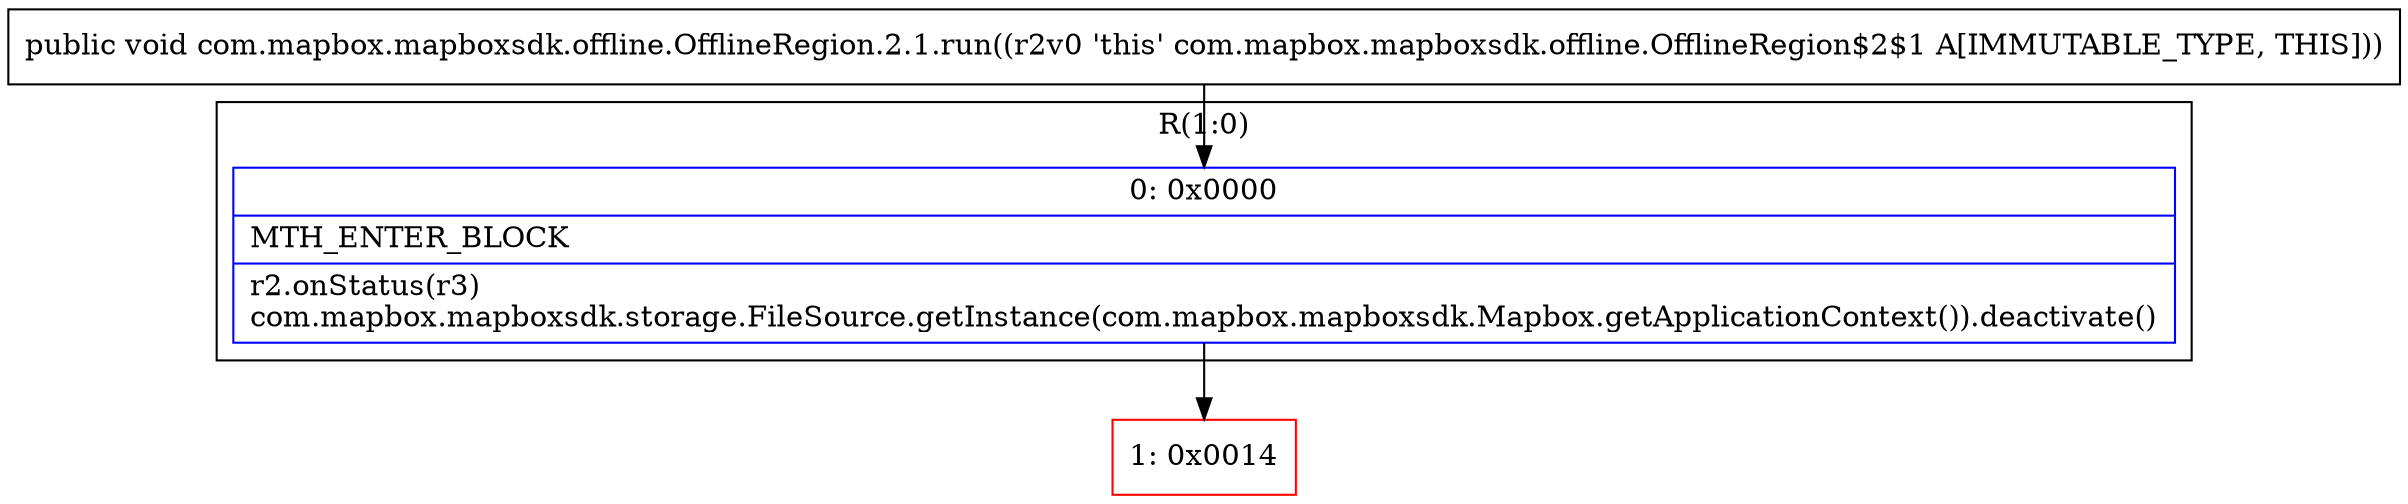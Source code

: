 digraph "CFG forcom.mapbox.mapboxsdk.offline.OfflineRegion.2.1.run()V" {
subgraph cluster_Region_1100426116 {
label = "R(1:0)";
node [shape=record,color=blue];
Node_0 [shape=record,label="{0\:\ 0x0000|MTH_ENTER_BLOCK\l|r2.onStatus(r3)\lcom.mapbox.mapboxsdk.storage.FileSource.getInstance(com.mapbox.mapboxsdk.Mapbox.getApplicationContext()).deactivate()\l}"];
}
Node_1 [shape=record,color=red,label="{1\:\ 0x0014}"];
MethodNode[shape=record,label="{public void com.mapbox.mapboxsdk.offline.OfflineRegion.2.1.run((r2v0 'this' com.mapbox.mapboxsdk.offline.OfflineRegion$2$1 A[IMMUTABLE_TYPE, THIS])) }"];
MethodNode -> Node_0;
Node_0 -> Node_1;
}

